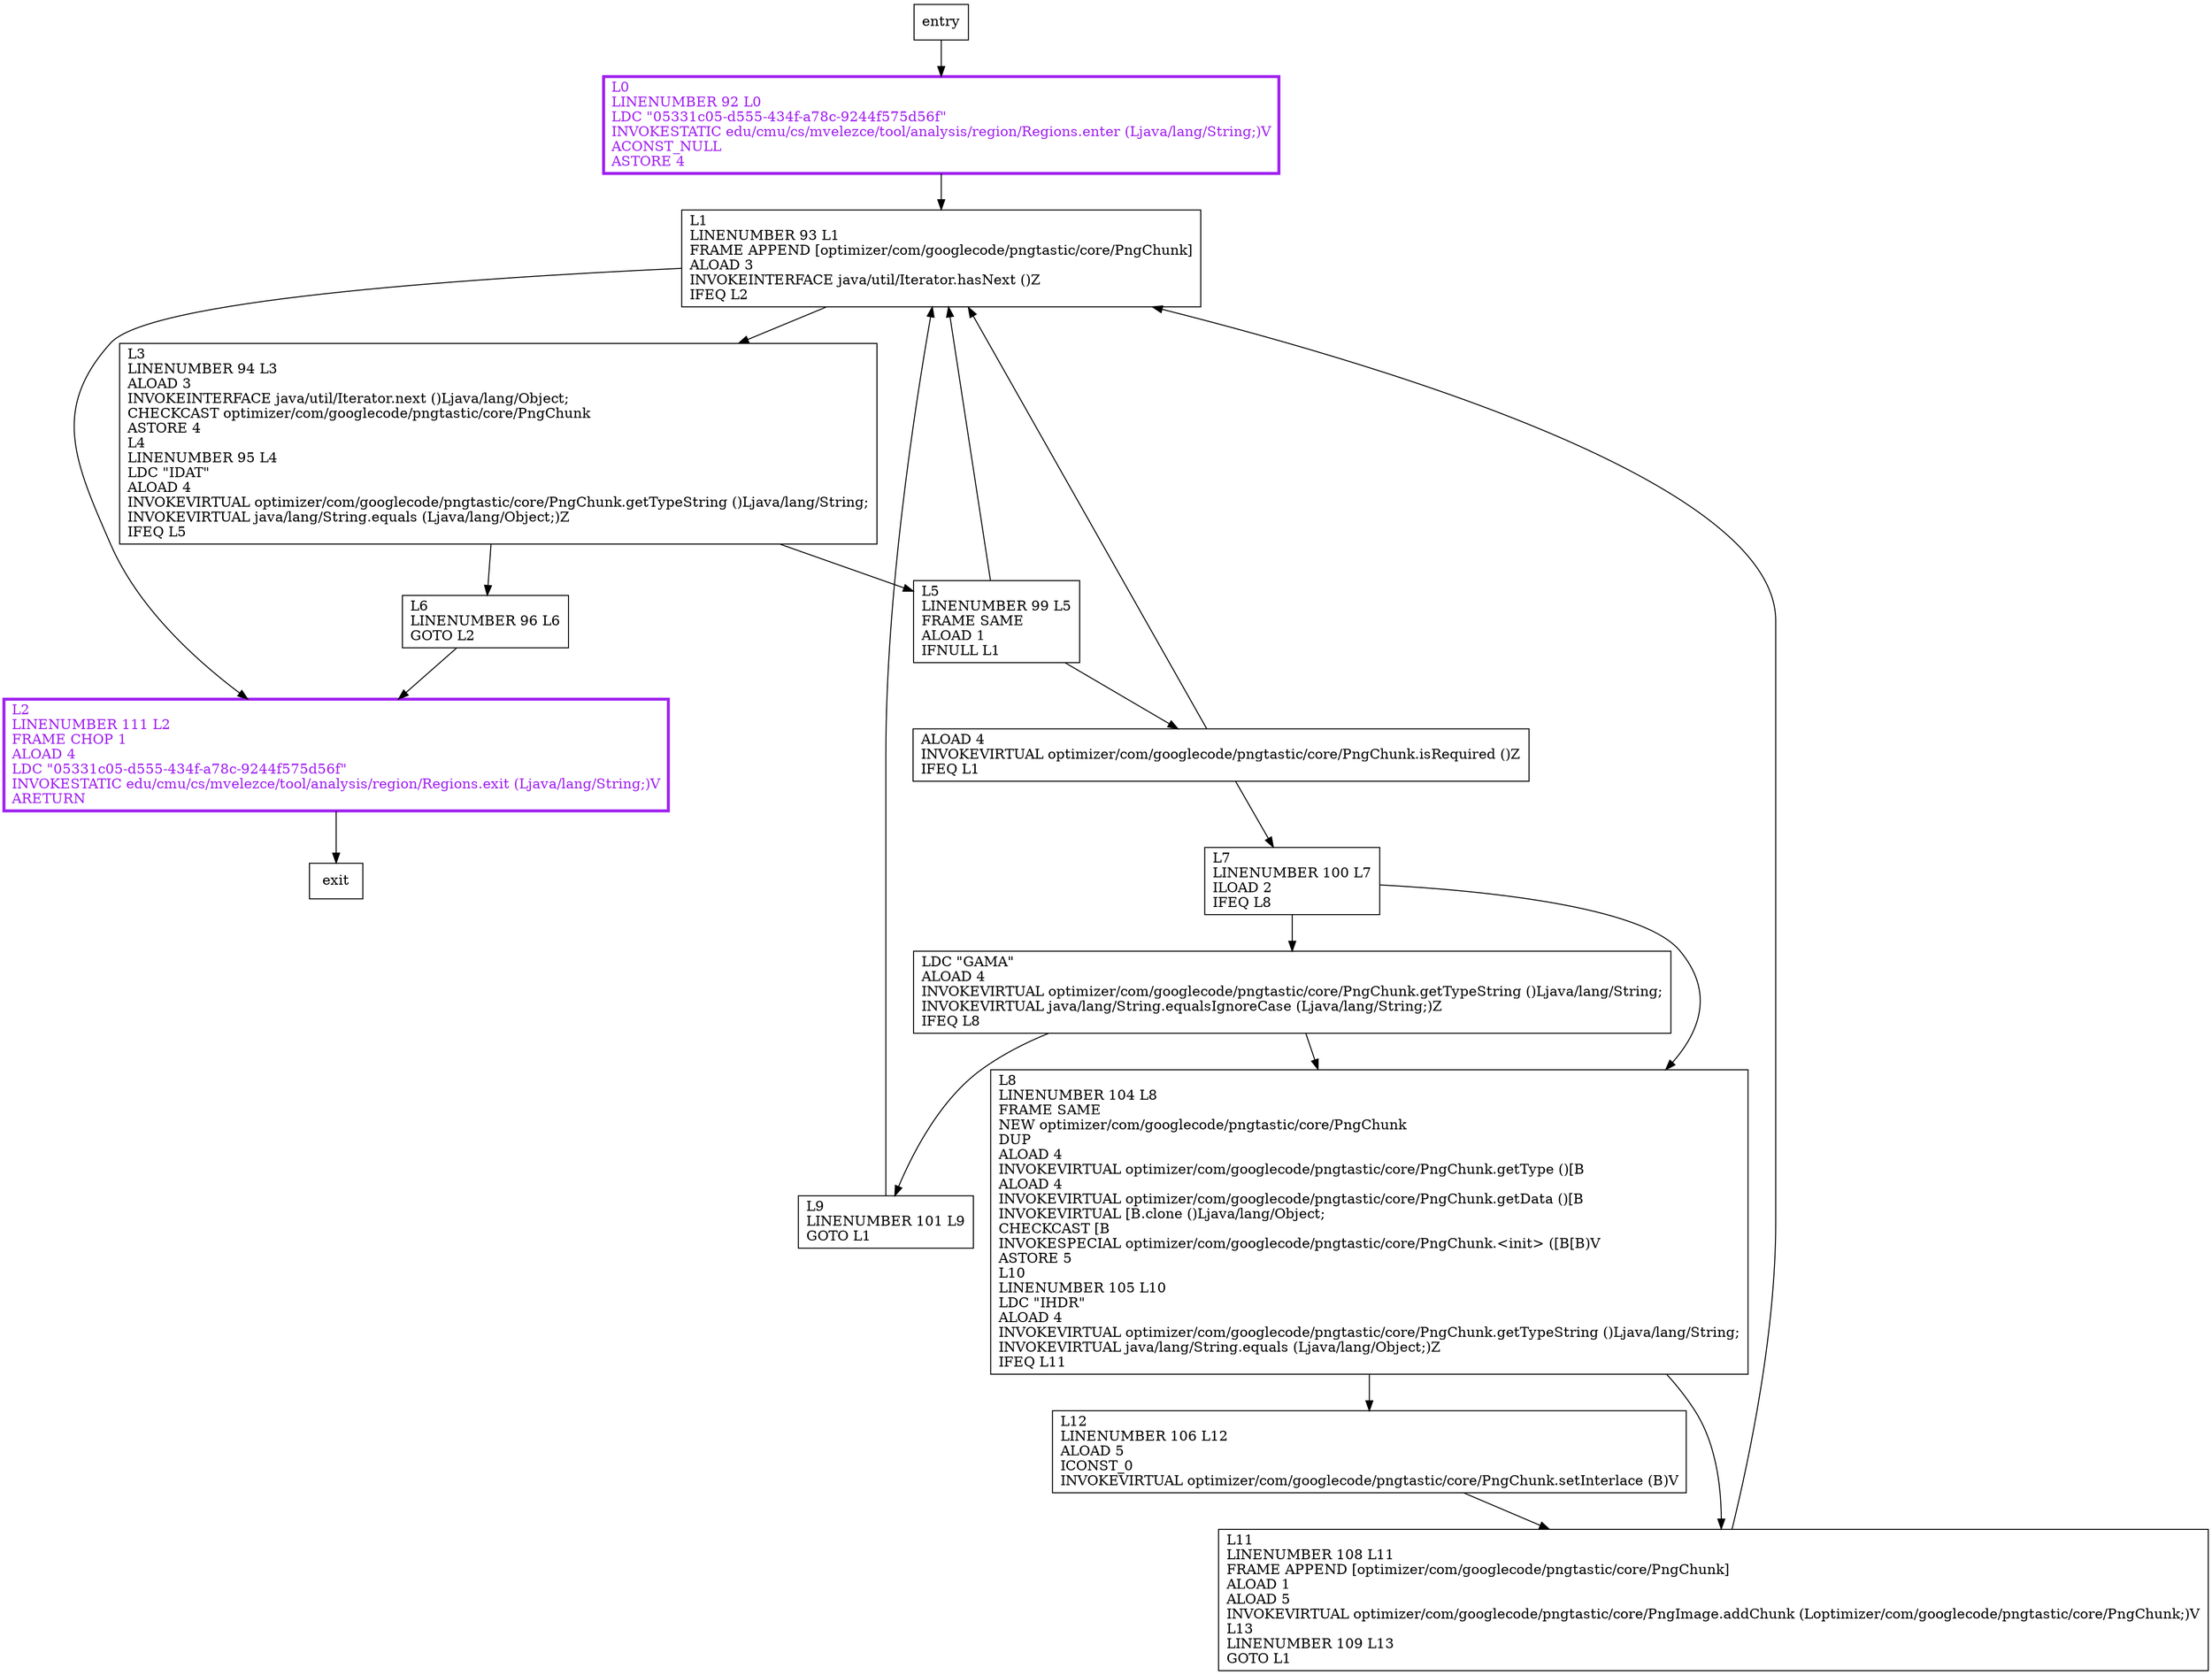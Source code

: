 digraph processHeadChunks {
node [shape=record];
882948933 [label="L1\lLINENUMBER 93 L1\lFRAME APPEND [optimizer/com/googlecode/pngtastic/core/PngChunk]\lALOAD 3\lINVOKEINTERFACE java/util/Iterator.hasNext ()Z\lIFEQ L2\l"];
375857690 [label="L9\lLINENUMBER 101 L9\lGOTO L1\l"];
1654781669 [label="LDC \"GAMA\"\lALOAD 4\lINVOKEVIRTUAL optimizer/com/googlecode/pngtastic/core/PngChunk.getTypeString ()Ljava/lang/String;\lINVOKEVIRTUAL java/lang/String.equalsIgnoreCase (Ljava/lang/String;)Z\lIFEQ L8\l"];
380550442 [label="L5\lLINENUMBER 99 L5\lFRAME SAME\lALOAD 1\lIFNULL L1\l"];
1407845710 [label="L8\lLINENUMBER 104 L8\lFRAME SAME\lNEW optimizer/com/googlecode/pngtastic/core/PngChunk\lDUP\lALOAD 4\lINVOKEVIRTUAL optimizer/com/googlecode/pngtastic/core/PngChunk.getType ()[B\lALOAD 4\lINVOKEVIRTUAL optimizer/com/googlecode/pngtastic/core/PngChunk.getData ()[B\lINVOKEVIRTUAL [B.clone ()Ljava/lang/Object;\lCHECKCAST [B\lINVOKESPECIAL optimizer/com/googlecode/pngtastic/core/PngChunk.\<init\> ([B[B)V\lASTORE 5\lL10\lLINENUMBER 105 L10\lLDC \"IHDR\"\lALOAD 4\lINVOKEVIRTUAL optimizer/com/googlecode/pngtastic/core/PngChunk.getTypeString ()Ljava/lang/String;\lINVOKEVIRTUAL java/lang/String.equals (Ljava/lang/Object;)Z\lIFEQ L11\l"];
610451810 [label="L11\lLINENUMBER 108 L11\lFRAME APPEND [optimizer/com/googlecode/pngtastic/core/PngChunk]\lALOAD 1\lALOAD 5\lINVOKEVIRTUAL optimizer/com/googlecode/pngtastic/core/PngImage.addChunk (Loptimizer/com/googlecode/pngtastic/core/PngChunk;)V\lL13\lLINENUMBER 109 L13\lGOTO L1\l"];
522329366 [label="L0\lLINENUMBER 92 L0\lLDC \"05331c05-d555-434f-a78c-9244f575d56f\"\lINVOKESTATIC edu/cmu/cs/mvelezce/tool/analysis/region/Regions.enter (Ljava/lang/String;)V\lACONST_NULL\lASTORE 4\l"];
2007003729 [label="ALOAD 4\lINVOKEVIRTUAL optimizer/com/googlecode/pngtastic/core/PngChunk.isRequired ()Z\lIFEQ L1\l"];
335857250 [label="L7\lLINENUMBER 100 L7\lILOAD 2\lIFEQ L8\l"];
399988266 [label="L2\lLINENUMBER 111 L2\lFRAME CHOP 1\lALOAD 4\lLDC \"05331c05-d555-434f-a78c-9244f575d56f\"\lINVOKESTATIC edu/cmu/cs/mvelezce/tool/analysis/region/Regions.exit (Ljava/lang/String;)V\lARETURN\l"];
656502997 [label="L12\lLINENUMBER 106 L12\lALOAD 5\lICONST_0\lINVOKEVIRTUAL optimizer/com/googlecode/pngtastic/core/PngChunk.setInterlace (B)V\l"];
426494020 [label="L6\lLINENUMBER 96 L6\lGOTO L2\l"];
2024238220 [label="L3\lLINENUMBER 94 L3\lALOAD 3\lINVOKEINTERFACE java/util/Iterator.next ()Ljava/lang/Object;\lCHECKCAST optimizer/com/googlecode/pngtastic/core/PngChunk\lASTORE 4\lL4\lLINENUMBER 95 L4\lLDC \"IDAT\"\lALOAD 4\lINVOKEVIRTUAL optimizer/com/googlecode/pngtastic/core/PngChunk.getTypeString ()Ljava/lang/String;\lINVOKEVIRTUAL java/lang/String.equals (Ljava/lang/Object;)Z\lIFEQ L5\l"];
entry;
exit;
882948933 -> 399988266;
882948933 -> 2024238220;
375857690 -> 882948933;
1654781669 -> 375857690;
1654781669 -> 1407845710;
380550442 -> 2007003729;
380550442 -> 882948933;
1407845710 -> 656502997;
1407845710 -> 610451810;
610451810 -> 882948933;
entry -> 522329366;
522329366 -> 882948933;
2007003729 -> 882948933;
2007003729 -> 335857250;
335857250 -> 1654781669;
335857250 -> 1407845710;
399988266 -> exit;
656502997 -> 610451810;
426494020 -> 399988266;
2024238220 -> 380550442;
2024238220 -> 426494020;
522329366[fontcolor="purple", penwidth=3, color="purple"];
399988266[fontcolor="purple", penwidth=3, color="purple"];
}
